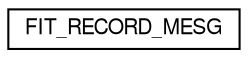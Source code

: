 digraph "Graphical Class Hierarchy"
{
  edge [fontname="FreeSans",fontsize="10",labelfontname="FreeSans",labelfontsize="10"];
  node [fontname="FreeSans",fontsize="10",shape=record];
  rankdir="LR";
  Node1 [label="FIT_RECORD_MESG",height=0.2,width=0.4,color="black", fillcolor="white", style="filled",URL="$struct_f_i_t___r_e_c_o_r_d___m_e_s_g.html"];
}
